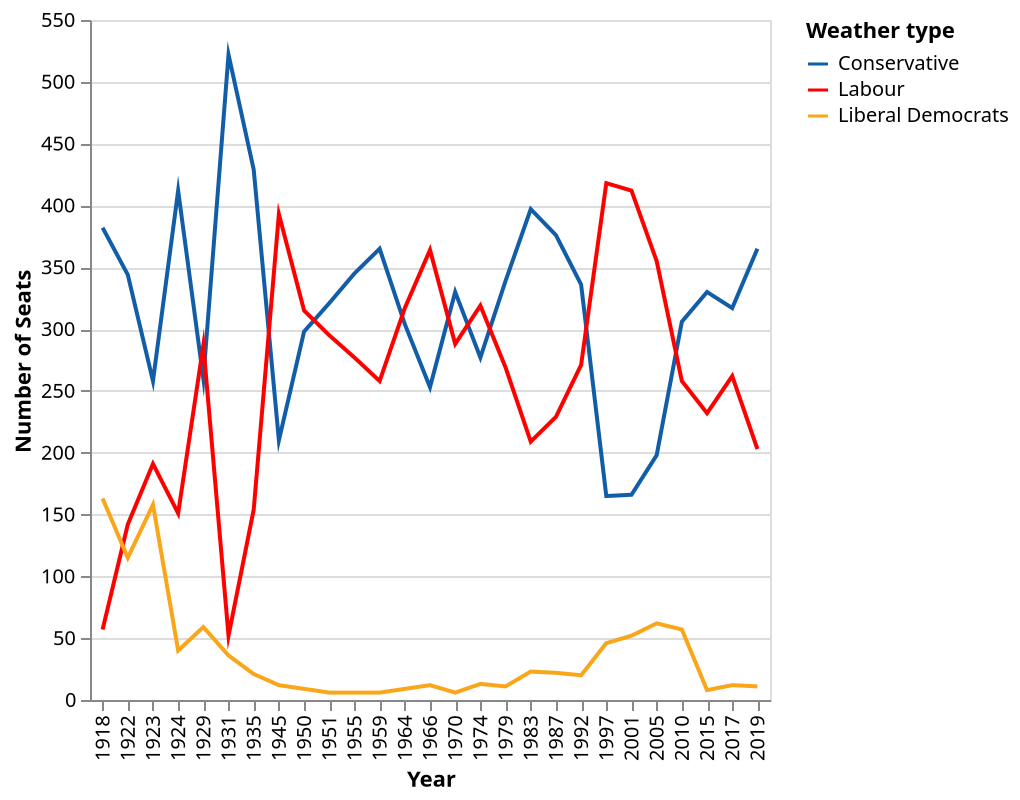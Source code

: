{
  "$schema": "https://vega.github.io/schema/vega-lite/v5.json",
  "data": {
    "values": [
      {
        "Year": 1918,
        "Party": "Conservative",
        "seats": 382
      },
      {
        "Year": 1922,
        "Party": "Conservative",
        "seats": 344
      },
      {
        "Year": 1923,
        "Party": "Conservative",
        "seats": 258
      },
      {
        "Year": 1924,
        "Party": "Conservative",
        "seats": 412
      },
      {
        "Year": 1929,
        "Party": "Conservative",
        "seats": 260
      },
      {
        "Year": 1931,
        "Party": "Conservative",
        "seats": 522
      },
      {
        "Year": 1935,
        "Party": "Conservative",
        "seats": 429
      },
      {
        "Year": 1945,
        "Party": "Conservative",
        "seats": 210
      },
      {
        "Year": 1950,
        "Party": "Conservative",
        "seats": 298
      },
      {
        "Year": 1951,
        "Party": "Conservative",
        "seats": 321
      },
      {
        "Year": 1955,
        "Party": "Conservative",
        "seats": 345
      },
      {
        "Year": 1959,
        "Party": "Conservative",
        "seats": 365
      },
      {
        "Year": 1964,
        "Party": "Conservative",
        "seats": 304
      },
      {
        "Year": 1966,
        "Party": "Conservative",
        "seats": 253
      },
      {
        "Year": 1970,
        "Party": "Conservative",
        "seats": 330
      },
      {
        "Year": 1974,
        "Party": "Conservative",
        "seats": 277
      },
      {
        "Year": 1979,
        "Party": "Conservative",
        "seats": 339
      },
      {
        "Year": 1983,
        "Party": "Conservative",
        "seats": 397
      },
      {
        "Year": 1987,
        "Party": "Conservative",
        "seats": 376
      },
      {
        "Year": 1992,
        "Party": "Conservative",
        "seats": 336
      },
      {
        "Year": 1997,
        "Party": "Conservative",
        "seats": 165
      },
      {
        "Year": 2001,
        "Party": "Conservative",
        "seats": 166
      },
      {
        "Year": 2005,
        "Party": "Conservative",
        "seats": 198
      },
      {
        "Year": 2010,
        "Party": "Conservative",
        "seats": 306
      },
      {
        "Year": 2015,
        "Party": "Conservative",
        "seats": 330
      },
      {
        "Year": 2017,
        "Party": "Conservative",
        "seats": 317
      },
      {
        "Year": 2019,
        "Party": "Conservative",
        "seats": 365
      },
      {
        "Year": 1918,
        "Party": "Labour",
        "seats": 57
      },
      {
        "Year": 1922,
        "Party": "Labour",
        "seats": 142
      },
      {
        "Year": 1923,
        "Party": "Labour",
        "seats": 191
      },
      {
        "Year": 1924,
        "Party": "Labour",
        "seats": 151
      },
      {
        "Year": 1929,
        "Party": "Labour",
        "seats": 287
      },
      {
        "Year": 1931,
        "Party": "Labour",
        "seats": 52
      },
      {
        "Year": 1935,
        "Party": "Labour",
        "seats": 154
      },
      {
        "Year": 1945,
        "Party": "Labour",
        "seats": 393
      },
      {
        "Year": 1950,
        "Party": "Labour",
        "seats": 315
      },
      {
        "Year": 1951,
        "Party": "Labour",
        "seats": 295
      },
      {
        "Year": 1955,
        "Party": "Labour",
        "seats": 277
      },
      {
        "Year": 1959,
        "Party": "Labour",
        "seats": 258
      },
      {
        "Year": 1964,
        "Party": "Labour",
        "seats": 317
      },
      {
        "Year": 1966,
        "Party": "Labour",
        "seats": 364
      },
      {
        "Year": 1970,
        "Party": "Labour",
        "seats": 288
      },
      {
        "Year": 1974,
        "Party": "Labour",
        "seats": 319
      },
      {
        "Year": 1979,
        "Party": "Labour",
        "seats": 269
      },
      {
        "Year": 1983,
        "Party": "Labour",
        "seats": 209
      },
      {
        "Year": 1987,
        "Party": "Labour",
        "seats": 229
      },
      {
        "Year": 1992,
        "Party": "Labour",
        "seats": 271
      },
      {
        "Year": 1997,
        "Party": "Labour",
        "seats": 418
      },
      {
        "Year": 2001,
        "Party": "Labour",
        "seats": 412
      },
      {
        "Year": 2005,
        "Party": "Labour",
        "seats": 355
      },
      {
        "Year": 2010,
        "Party": "Labour",
        "seats": 258
      },
      {
        "Year": 2015,
        "Party": "Labour",
        "seats": 232
      },
      {
        "Year": 2017,
        "Party": "Labour",
        "seats": 262
      },
      {
        "Year": 2019,
        "Party": "Labour",
        "seats": 203
      },
      {
        "Year": 1918,
        "Party": "Liberal Democrats",
        "seats": 163
      },
      {
        "Year": 1922,
        "Party": "Liberal Democrats",
        "seats": 115
      },
      {
        "Year": 1923,
        "Party": "Liberal Democrats",
        "seats": 158
      },
      {
        "Year": 1924,
        "Party": "Liberal Democrats",
        "seats": 40
      },
      {
        "Year": 1929,
        "Party": "Liberal Democrats",
        "seats": 59
      },
      {
        "Year": 1931,
        "Party": "Liberal Democrats",
        "seats": 36
      },
      {
        "Year": 1935,
        "Party": "Liberal Democrats",
        "seats": 21
      },
      {
        "Year": 1945,
        "Party": "Liberal Democrats",
        "seats": 12
      },
      {
        "Year": 1950,
        "Party": "Liberal Democrats",
        "seats": 9
      },
      {
        "Year": 1951,
        "Party": "Liberal Democrats",
        "seats": 6
      },
      {
        "Year": 1955,
        "Party": "Liberal Democrats",
        "seats": 6
      },
      {
        "Year": 1959,
        "Party": "Liberal Democrats",
        "seats": 6
      },
      {
        "Year": 1964,
        "Party": "Liberal Democrats",
        "seats": 9
      },
      {
        "Year": 1966,
        "Party": "Liberal Democrats",
        "seats": 12
      },
      {
        "Year": 1970,
        "Party": "Liberal Democrats",
        "seats": 6
      },
      {
        "Year": 1974,
        "Party": "Liberal Democrats",
        "seats": 13
      },
      {
        "Year": 1979,
        "Party": "Liberal Democrats",
        "seats": 11
      },
      {
        "Year": 1983,
        "Party": "Liberal Democrats",
        "seats": 23
      },
      {
        "Year": 1987,
        "Party": "Liberal Democrats",
        "seats": 22
      },
      {
        "Year": 1992,
        "Party": "Liberal Democrats",
        "seats": 20
      },
      {
        "Year": 1997,
        "Party": "Liberal Democrats",
        "seats": 46
      },
      {
        "Year": 2001,
        "Party": "Liberal Democrats",
        "seats": 52
      },
      {
        "Year": 2005,
        "Party": "Liberal Democrats",
        "seats": 62
      },
      {
        "Year": 2010,
        "Party": "Liberal Democrats",
        "seats": 57
      },
      {
        "Year": 2015,
        "Party": "Liberal Democrats",
        "seats": 8
      },
      {
        "Year": 2017,
        "Party": "Liberal Democrats",
        "seats": 12
      },
      {
        "Year": 2019,
        "Party": "Liberal Democrats",
        "seats": 11
      }
    ]
  },
  "height": 340,
  "width": 340,
  "mark": "line",
  "encoding": {
    "x": {
      "field": "Year",
      "type": "ordinal",
      "title": "Year"
    },
    "y": {
      "field": "seats",
      "type": "quantitative",
      "title": "Number of Seats"
    },
    "color": {
      "field": "Party",
      "type": "nominal",
      "scale": {
        "domain": [
          "Conservative",
          "Labour",
          "Liberal Democrats"
        ],
        "range": [
          "#115DA8",
          "red",
          "#FAA61A"
        ]
      },
      "title": "Weather type"
    }
  },
  "config": {}
}